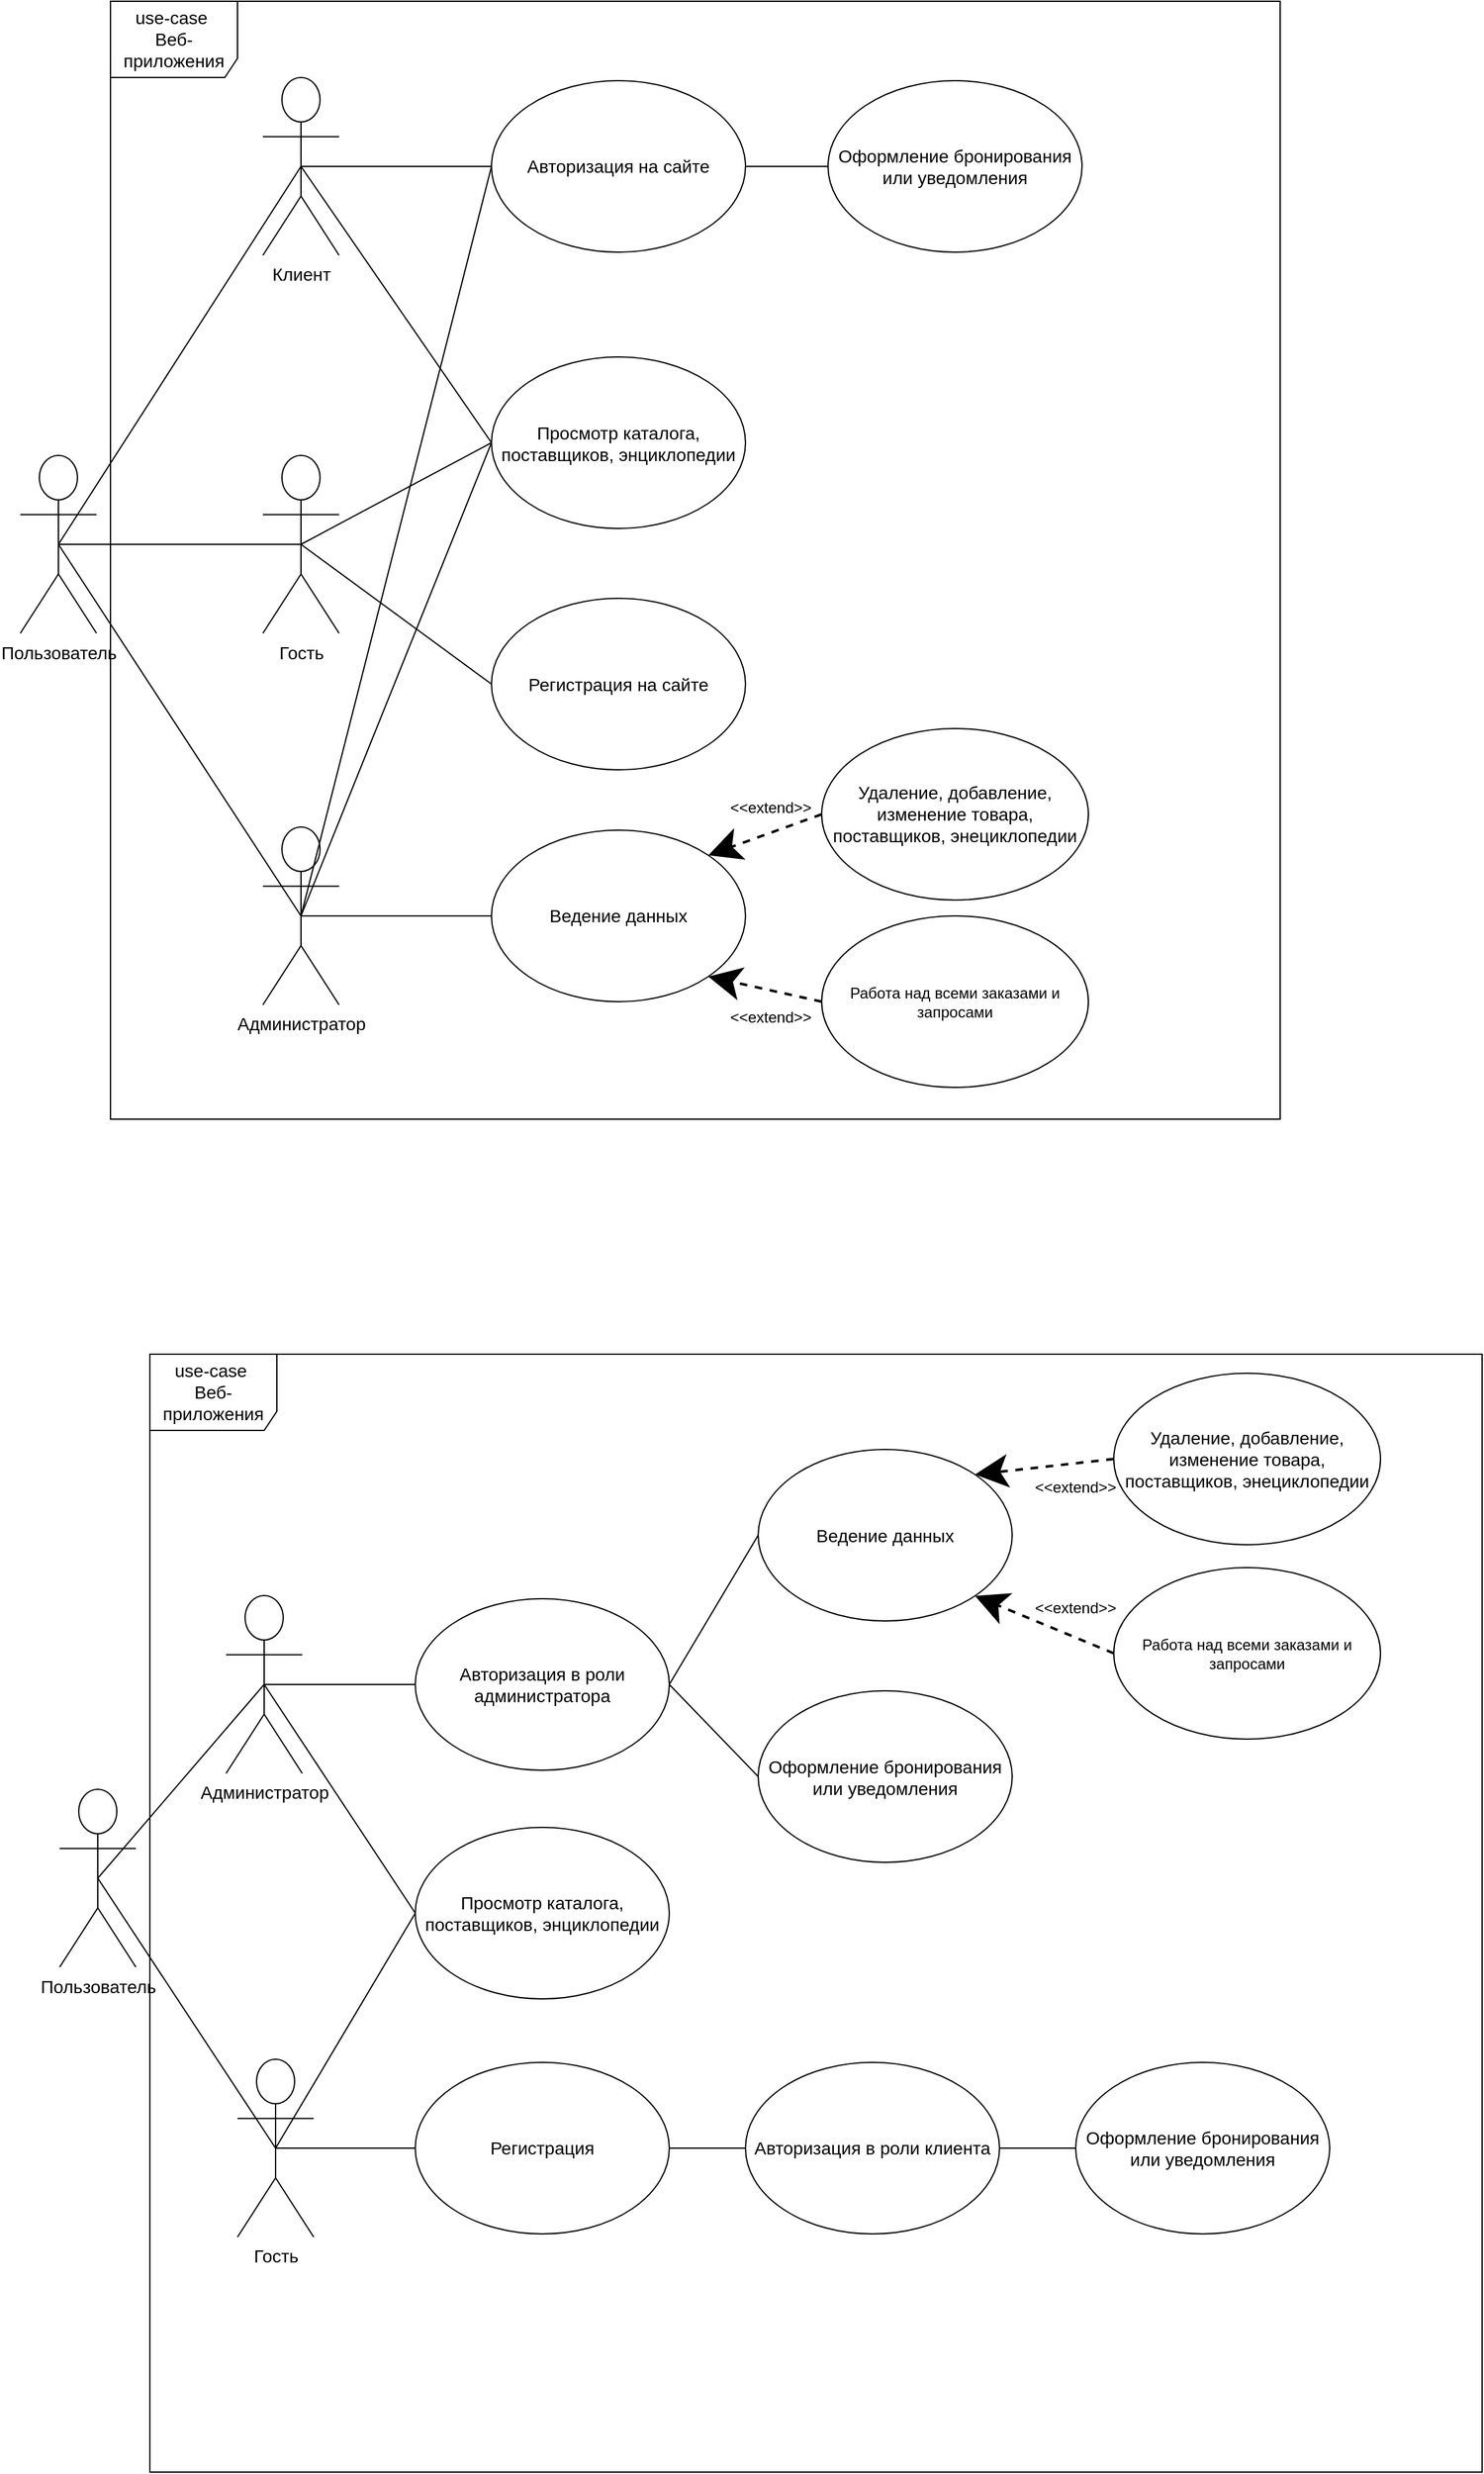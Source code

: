 <mxfile version="15.7.3" type="github">
  <diagram id="Wd_oJn38wZUzVgSo89xS" name="Page-1">
    <mxGraphModel dx="2031" dy="1089" grid="1" gridSize="10" guides="1" tooltips="1" connect="1" arrows="1" fold="1" page="1" pageScale="1" pageWidth="2339" pageHeight="3300" math="0" shadow="0">
      <root>
        <mxCell id="0" />
        <mxCell id="1" parent="0" />
        <mxCell id="pzFhs3liKInP-grsurP8-2" value="&lt;font style=&quot;font-size: 14px&quot;&gt;use-case&amp;nbsp;&lt;br&gt;Веб-приложения&lt;br&gt;&lt;/font&gt;" style="shape=umlFrame;whiteSpace=wrap;html=1;width=100;height=60;perimeterSpacing=0;shadow=0;" parent="1" vertex="1">
          <mxGeometry x="400" y="350" width="921" height="880" as="geometry" />
        </mxCell>
        <mxCell id="pzFhs3liKInP-grsurP8-4" value="&lt;font style=&quot;font-size: 14px&quot;&gt;Пользователь&lt;/font&gt;" style="shape=umlActor;verticalLabelPosition=bottom;verticalAlign=top;html=1;" parent="1" vertex="1">
          <mxGeometry x="329" y="707.5" width="60" height="140" as="geometry" />
        </mxCell>
        <mxCell id="pzFhs3liKInP-grsurP8-14" value="" style="endArrow=none;html=1;entryX=0.5;entryY=0.5;entryDx=0;entryDy=0;exitX=0.5;exitY=0.5;exitDx=0;exitDy=0;exitPerimeter=0;entryPerimeter=0;" parent="1" source="pzFhs3liKInP-grsurP8-4" target="_zqxxpLCkDMLm2a-AfCi-2" edge="1">
          <mxGeometry width="50" height="50" relative="1" as="geometry">
            <mxPoint x="969" y="730" as="sourcePoint" />
            <mxPoint x="489" y="777.5" as="targetPoint" />
          </mxGeometry>
        </mxCell>
        <mxCell id="_zqxxpLCkDMLm2a-AfCi-1" value="" style="endArrow=none;html=1;entryX=0.5;entryY=0.5;entryDx=0;entryDy=0;exitX=0.5;exitY=0.5;exitDx=0;exitDy=0;exitPerimeter=0;entryPerimeter=0;" parent="1" source="pzFhs3liKInP-grsurP8-4" target="_zqxxpLCkDMLm2a-AfCi-3" edge="1">
          <mxGeometry width="50" height="50" relative="1" as="geometry">
            <mxPoint x="369" y="800" as="sourcePoint" />
            <mxPoint x="499" y="800" as="targetPoint" />
          </mxGeometry>
        </mxCell>
        <mxCell id="_zqxxpLCkDMLm2a-AfCi-2" value="&lt;font style=&quot;font-size: 14px&quot;&gt;Гость&lt;/font&gt;" style="shape=umlActor;verticalLabelPosition=bottom;verticalAlign=top;html=1;" parent="1" vertex="1">
          <mxGeometry x="520" y="707.5" width="60" height="140" as="geometry" />
        </mxCell>
        <mxCell id="_zqxxpLCkDMLm2a-AfCi-3" value="&lt;font style=&quot;font-size: 14px&quot;&gt;Клиент&lt;/font&gt;" style="shape=umlActor;verticalLabelPosition=bottom;verticalAlign=top;html=1;" parent="1" vertex="1">
          <mxGeometry x="520" y="410" width="60" height="140" as="geometry" />
        </mxCell>
        <mxCell id="_zqxxpLCkDMLm2a-AfCi-4" value="" style="endArrow=none;html=1;exitX=0.5;exitY=0.5;exitDx=0;exitDy=0;exitPerimeter=0;entryX=0;entryY=0.5;entryDx=0;entryDy=0;" parent="1" source="_zqxxpLCkDMLm2a-AfCi-2" target="_zqxxpLCkDMLm2a-AfCi-5" edge="1">
          <mxGeometry width="50" height="50" relative="1" as="geometry">
            <mxPoint x="369" y="787.5" as="sourcePoint" />
            <mxPoint x="560" y="480" as="targetPoint" />
          </mxGeometry>
        </mxCell>
        <mxCell id="_zqxxpLCkDMLm2a-AfCi-5" value="&lt;font style=&quot;font-size: 14px&quot;&gt;Регистрация на сайте&lt;/font&gt;" style="ellipse;whiteSpace=wrap;html=1;" parent="1" vertex="1">
          <mxGeometry x="700" y="820" width="200" height="135" as="geometry" />
        </mxCell>
        <mxCell id="_zqxxpLCkDMLm2a-AfCi-6" value="&lt;font style=&quot;font-size: 14px&quot;&gt;Просмотр каталога, поставщиков, энциклопедии&lt;/font&gt;" style="ellipse;whiteSpace=wrap;html=1;" parent="1" vertex="1">
          <mxGeometry x="700" y="630" width="200" height="135" as="geometry" />
        </mxCell>
        <mxCell id="_zqxxpLCkDMLm2a-AfCi-7" value="" style="endArrow=none;html=1;exitX=0.5;exitY=0.5;exitDx=0;exitDy=0;exitPerimeter=0;entryX=0;entryY=0.5;entryDx=0;entryDy=0;" parent="1" source="_zqxxpLCkDMLm2a-AfCi-2" target="_zqxxpLCkDMLm2a-AfCi-6" edge="1">
          <mxGeometry width="50" height="50" relative="1" as="geometry">
            <mxPoint x="560" y="480" as="sourcePoint" />
            <mxPoint x="630.0" y="427.5" as="targetPoint" />
          </mxGeometry>
        </mxCell>
        <mxCell id="_zqxxpLCkDMLm2a-AfCi-9" value="&lt;font style=&quot;font-size: 14px&quot;&gt;Авторизация на сайте&lt;/font&gt;" style="ellipse;whiteSpace=wrap;html=1;" parent="1" vertex="1">
          <mxGeometry x="700" y="412.5" width="200" height="135" as="geometry" />
        </mxCell>
        <mxCell id="_zqxxpLCkDMLm2a-AfCi-10" value="" style="endArrow=none;html=1;exitX=0.5;exitY=0.5;exitDx=0;exitDy=0;exitPerimeter=0;entryX=0;entryY=0.5;entryDx=0;entryDy=0;" parent="1" source="_zqxxpLCkDMLm2a-AfCi-3" target="_zqxxpLCkDMLm2a-AfCi-9" edge="1">
          <mxGeometry width="50" height="50" relative="1" as="geometry">
            <mxPoint x="560" y="480" as="sourcePoint" />
            <mxPoint x="689.0" y="587.5" as="targetPoint" />
          </mxGeometry>
        </mxCell>
        <mxCell id="_zqxxpLCkDMLm2a-AfCi-11" value="" style="endArrow=none;html=1;exitX=0.5;exitY=0.5;exitDx=0;exitDy=0;exitPerimeter=0;entryX=0;entryY=0.5;entryDx=0;entryDy=0;" parent="1" source="_zqxxpLCkDMLm2a-AfCi-3" target="_zqxxpLCkDMLm2a-AfCi-6" edge="1">
          <mxGeometry width="50" height="50" relative="1" as="geometry">
            <mxPoint x="560" y="1030" as="sourcePoint" />
            <mxPoint x="660.0" y="1097.5" as="targetPoint" />
          </mxGeometry>
        </mxCell>
        <mxCell id="_zqxxpLCkDMLm2a-AfCi-12" value="&lt;span style=&quot;font-size: 14px&quot;&gt;Оформление бронирования или уведомления&lt;/span&gt;" style="ellipse;whiteSpace=wrap;html=1;" parent="1" vertex="1">
          <mxGeometry x="965" y="412.5" width="200" height="135" as="geometry" />
        </mxCell>
        <mxCell id="_zqxxpLCkDMLm2a-AfCi-14" value="&lt;font style=&quot;font-size: 14px&quot;&gt;Администратор&lt;/font&gt;" style="shape=umlActor;verticalLabelPosition=bottom;verticalAlign=top;html=1;" parent="1" vertex="1">
          <mxGeometry x="520" y="1000" width="60" height="140" as="geometry" />
        </mxCell>
        <mxCell id="_zqxxpLCkDMLm2a-AfCi-15" value="" style="endArrow=none;html=1;entryX=0.5;entryY=0.5;entryDx=0;entryDy=0;exitX=0.5;exitY=0.5;exitDx=0;exitDy=0;exitPerimeter=0;entryPerimeter=0;" parent="1" source="pzFhs3liKInP-grsurP8-4" target="_zqxxpLCkDMLm2a-AfCi-14" edge="1">
          <mxGeometry width="50" height="50" relative="1" as="geometry">
            <mxPoint x="369" y="787.5" as="sourcePoint" />
            <mxPoint x="560" y="787.5" as="targetPoint" />
          </mxGeometry>
        </mxCell>
        <mxCell id="_zqxxpLCkDMLm2a-AfCi-16" value="&lt;span style=&quot;font-size: 14px&quot;&gt;Ведение данных&lt;/span&gt;" style="ellipse;whiteSpace=wrap;html=1;" parent="1" vertex="1">
          <mxGeometry x="700" y="1002.5" width="200" height="135" as="geometry" />
        </mxCell>
        <mxCell id="_zqxxpLCkDMLm2a-AfCi-17" value="&lt;span style=&quot;font-size: 14px&quot;&gt;Удаление, добавление, изменение товара, поставщиков, энециклопедии&lt;/span&gt;" style="ellipse;whiteSpace=wrap;html=1;" parent="1" vertex="1">
          <mxGeometry x="960" y="922.5" width="210" height="135" as="geometry" />
        </mxCell>
        <mxCell id="_zqxxpLCkDMLm2a-AfCi-18" value="Работа над всеми заказами и запросами" style="ellipse;whiteSpace=wrap;html=1;" parent="1" vertex="1">
          <mxGeometry x="960" y="1070" width="210" height="135" as="geometry" />
        </mxCell>
        <mxCell id="_zqxxpLCkDMLm2a-AfCi-19" value="" style="endArrow=none;html=1;exitX=0.5;exitY=0.5;exitDx=0;exitDy=0;exitPerimeter=0;entryX=0;entryY=0.5;entryDx=0;entryDy=0;" parent="1" source="_zqxxpLCkDMLm2a-AfCi-14" target="_zqxxpLCkDMLm2a-AfCi-16" edge="1">
          <mxGeometry width="50" height="50" relative="1" as="geometry">
            <mxPoint x="620" y="1020" as="sourcePoint" />
            <mxPoint x="749.0" y="1127.5" as="targetPoint" />
          </mxGeometry>
        </mxCell>
        <mxCell id="_zqxxpLCkDMLm2a-AfCi-20" value="" style="endArrow=none;html=1;exitX=0.5;exitY=0.5;exitDx=0;exitDy=0;exitPerimeter=0;entryX=0;entryY=0.5;entryDx=0;entryDy=0;" parent="1" source="_zqxxpLCkDMLm2a-AfCi-14" target="_zqxxpLCkDMLm2a-AfCi-6" edge="1">
          <mxGeometry width="50" height="50" relative="1" as="geometry">
            <mxPoint x="620" y="1100" as="sourcePoint" />
            <mxPoint x="749.0" y="1207.5" as="targetPoint" />
          </mxGeometry>
        </mxCell>
        <mxCell id="_zqxxpLCkDMLm2a-AfCi-21" style="edgeStyle=none;rounded=0;jumpStyle=none;jumpSize=21;orthogonalLoop=1;jettySize=auto;html=1;exitX=0;exitY=0.5;exitDx=0;exitDy=0;entryX=1;entryY=0;entryDx=0;entryDy=0;dashed=1;startSize=19;endSize=20;strokeWidth=2;" parent="1" source="_zqxxpLCkDMLm2a-AfCi-17" target="_zqxxpLCkDMLm2a-AfCi-16" edge="1">
          <mxGeometry relative="1" as="geometry">
            <mxPoint x="950" y="1092.4" as="sourcePoint" />
            <mxPoint x="1029.102" y="1010.003" as="targetPoint" />
          </mxGeometry>
        </mxCell>
        <mxCell id="_zqxxpLCkDMLm2a-AfCi-22" value="&amp;lt;&amp;lt;extend&amp;gt;&amp;gt;" style="text;html=1;strokeColor=none;fillColor=none;align=center;verticalAlign=middle;whiteSpace=wrap;rounded=0;shadow=0;" parent="1" vertex="1">
          <mxGeometry x="900" y="975" width="40" height="20" as="geometry" />
        </mxCell>
        <mxCell id="_zqxxpLCkDMLm2a-AfCi-23" style="edgeStyle=none;rounded=0;jumpStyle=none;jumpSize=21;orthogonalLoop=1;jettySize=auto;html=1;exitX=0;exitY=0.5;exitDx=0;exitDy=0;entryX=1;entryY=1;entryDx=0;entryDy=0;dashed=1;startSize=19;endSize=20;strokeWidth=2;" parent="1" source="_zqxxpLCkDMLm2a-AfCi-18" target="_zqxxpLCkDMLm2a-AfCi-16" edge="1">
          <mxGeometry relative="1" as="geometry">
            <mxPoint x="960.0" y="997.5" as="sourcePoint" />
            <mxPoint x="880.898" y="1052.397" as="targetPoint" />
          </mxGeometry>
        </mxCell>
        <mxCell id="_zqxxpLCkDMLm2a-AfCi-24" value="&amp;lt;&amp;lt;extend&amp;gt;&amp;gt;" style="text;html=1;strokeColor=none;fillColor=none;align=center;verticalAlign=middle;whiteSpace=wrap;rounded=0;shadow=0;" parent="1" vertex="1">
          <mxGeometry x="900" y="1140" width="40" height="20" as="geometry" />
        </mxCell>
        <mxCell id="22gS27oRzTfj-EgKatDl-1" value="" style="endArrow=none;html=1;exitX=1;exitY=0.5;exitDx=0;exitDy=0;entryX=0;entryY=0.5;entryDx=0;entryDy=0;" edge="1" parent="1" source="_zqxxpLCkDMLm2a-AfCi-9" target="_zqxxpLCkDMLm2a-AfCi-12">
          <mxGeometry width="50" height="50" relative="1" as="geometry">
            <mxPoint x="560" y="490" as="sourcePoint" />
            <mxPoint x="710" y="437.5" as="targetPoint" />
          </mxGeometry>
        </mxCell>
        <mxCell id="22gS27oRzTfj-EgKatDl-2" value="" style="endArrow=none;html=1;exitX=0.5;exitY=0.5;exitDx=0;exitDy=0;exitPerimeter=0;entryX=0;entryY=0.5;entryDx=0;entryDy=0;" edge="1" parent="1" source="_zqxxpLCkDMLm2a-AfCi-14" target="_zqxxpLCkDMLm2a-AfCi-9">
          <mxGeometry width="50" height="50" relative="1" as="geometry">
            <mxPoint x="560" y="1080" as="sourcePoint" />
            <mxPoint x="710.0" y="757.5" as="targetPoint" />
          </mxGeometry>
        </mxCell>
        <mxCell id="22gS27oRzTfj-EgKatDl-3" value="&lt;font style=&quot;font-size: 14px&quot;&gt;use-case&amp;nbsp;&lt;br&gt;Веб-приложения&lt;br&gt;&lt;/font&gt;" style="shape=umlFrame;whiteSpace=wrap;html=1;width=100;height=60;perimeterSpacing=0;shadow=0;" vertex="1" parent="1">
          <mxGeometry x="431" y="1415" width="1049" height="880" as="geometry" />
        </mxCell>
        <mxCell id="22gS27oRzTfj-EgKatDl-4" value="&lt;font style=&quot;font-size: 14px&quot;&gt;Пользователь&lt;/font&gt;" style="shape=umlActor;verticalLabelPosition=bottom;verticalAlign=top;html=1;" vertex="1" parent="1">
          <mxGeometry x="360" y="1757.5" width="60" height="140" as="geometry" />
        </mxCell>
        <mxCell id="22gS27oRzTfj-EgKatDl-5" value="" style="endArrow=none;html=1;entryX=0.5;entryY=0.5;entryDx=0;entryDy=0;exitX=0.5;exitY=0.5;exitDx=0;exitDy=0;exitPerimeter=0;entryPerimeter=0;" edge="1" parent="1" source="22gS27oRzTfj-EgKatDl-4" target="22gS27oRzTfj-EgKatDl-7">
          <mxGeometry width="50" height="50" relative="1" as="geometry">
            <mxPoint x="1000" y="1780" as="sourcePoint" />
            <mxPoint x="520" y="1827.5" as="targetPoint" />
          </mxGeometry>
        </mxCell>
        <mxCell id="22gS27oRzTfj-EgKatDl-7" value="&lt;font style=&quot;font-size: 14px&quot;&gt;Гость&lt;/font&gt;" style="shape=umlActor;verticalLabelPosition=bottom;verticalAlign=top;html=1;" vertex="1" parent="1">
          <mxGeometry x="500" y="1970" width="60" height="140" as="geometry" />
        </mxCell>
        <mxCell id="22gS27oRzTfj-EgKatDl-9" value="" style="endArrow=none;html=1;exitX=0.5;exitY=0.5;exitDx=0;exitDy=0;exitPerimeter=0;entryX=0;entryY=0.5;entryDx=0;entryDy=0;" edge="1" parent="1" source="22gS27oRzTfj-EgKatDl-7" target="22gS27oRzTfj-EgKatDl-10">
          <mxGeometry width="50" height="50" relative="1" as="geometry">
            <mxPoint x="400" y="1837.5" as="sourcePoint" />
            <mxPoint x="591" y="1530" as="targetPoint" />
          </mxGeometry>
        </mxCell>
        <mxCell id="22gS27oRzTfj-EgKatDl-10" value="&lt;font style=&quot;font-size: 14px&quot;&gt;Регистрация&lt;/font&gt;" style="ellipse;whiteSpace=wrap;html=1;" vertex="1" parent="1">
          <mxGeometry x="640" y="1972.5" width="200" height="135" as="geometry" />
        </mxCell>
        <mxCell id="22gS27oRzTfj-EgKatDl-11" value="&lt;font style=&quot;font-size: 14px&quot;&gt;Просмотр каталога, поставщиков, энциклопедии&lt;/font&gt;" style="ellipse;whiteSpace=wrap;html=1;" vertex="1" parent="1">
          <mxGeometry x="640" y="1787.5" width="200" height="135" as="geometry" />
        </mxCell>
        <mxCell id="22gS27oRzTfj-EgKatDl-12" value="" style="endArrow=none;html=1;exitX=0.5;exitY=0.5;exitDx=0;exitDy=0;exitPerimeter=0;entryX=0;entryY=0.5;entryDx=0;entryDy=0;" edge="1" parent="1" source="22gS27oRzTfj-EgKatDl-7" target="22gS27oRzTfj-EgKatDl-11">
          <mxGeometry width="50" height="50" relative="1" as="geometry">
            <mxPoint x="591" y="1530" as="sourcePoint" />
            <mxPoint x="661.0" y="1477.5" as="targetPoint" />
          </mxGeometry>
        </mxCell>
        <mxCell id="22gS27oRzTfj-EgKatDl-13" value="&lt;font style=&quot;font-size: 14px&quot;&gt;Авторизация в роли клиента&lt;/font&gt;" style="ellipse;whiteSpace=wrap;html=1;" vertex="1" parent="1">
          <mxGeometry x="900" y="1972.5" width="200" height="135" as="geometry" />
        </mxCell>
        <mxCell id="22gS27oRzTfj-EgKatDl-16" value="&lt;span style=&quot;font-size: 14px&quot;&gt;Оформление бронирования или уведомления&lt;/span&gt;" style="ellipse;whiteSpace=wrap;html=1;" vertex="1" parent="1">
          <mxGeometry x="1160" y="1972.5" width="200" height="135" as="geometry" />
        </mxCell>
        <mxCell id="22gS27oRzTfj-EgKatDl-17" value="&lt;font style=&quot;font-size: 14px&quot;&gt;Администратор&lt;/font&gt;" style="shape=umlActor;verticalLabelPosition=bottom;verticalAlign=top;html=1;" vertex="1" parent="1">
          <mxGeometry x="491" y="1605" width="60" height="140" as="geometry" />
        </mxCell>
        <mxCell id="22gS27oRzTfj-EgKatDl-18" value="" style="endArrow=none;html=1;entryX=0.5;entryY=0.5;entryDx=0;entryDy=0;exitX=0.5;exitY=0.5;exitDx=0;exitDy=0;exitPerimeter=0;entryPerimeter=0;" edge="1" parent="1" source="22gS27oRzTfj-EgKatDl-4" target="22gS27oRzTfj-EgKatDl-17">
          <mxGeometry width="50" height="50" relative="1" as="geometry">
            <mxPoint x="400" y="1837.5" as="sourcePoint" />
            <mxPoint x="591" y="1837.5" as="targetPoint" />
          </mxGeometry>
        </mxCell>
        <mxCell id="22gS27oRzTfj-EgKatDl-19" value="&lt;span style=&quot;font-size: 14px&quot;&gt;Ведение данных&lt;/span&gt;" style="ellipse;whiteSpace=wrap;html=1;" vertex="1" parent="1">
          <mxGeometry x="910" y="1490" width="200" height="135" as="geometry" />
        </mxCell>
        <mxCell id="22gS27oRzTfj-EgKatDl-20" value="&lt;span style=&quot;font-size: 14px&quot;&gt;Удаление, добавление, изменение товара, поставщиков, энециклопедии&lt;/span&gt;" style="ellipse;whiteSpace=wrap;html=1;" vertex="1" parent="1">
          <mxGeometry x="1190" y="1430" width="210" height="135" as="geometry" />
        </mxCell>
        <mxCell id="22gS27oRzTfj-EgKatDl-21" value="Работа над всеми заказами и запросами" style="ellipse;whiteSpace=wrap;html=1;" vertex="1" parent="1">
          <mxGeometry x="1190" y="1583" width="210" height="135" as="geometry" />
        </mxCell>
        <mxCell id="22gS27oRzTfj-EgKatDl-23" value="" style="endArrow=none;html=1;exitX=0.5;exitY=0.5;exitDx=0;exitDy=0;exitPerimeter=0;entryX=0;entryY=0.5;entryDx=0;entryDy=0;" edge="1" parent="1" source="22gS27oRzTfj-EgKatDl-17" target="22gS27oRzTfj-EgKatDl-11">
          <mxGeometry width="50" height="50" relative="1" as="geometry">
            <mxPoint x="651" y="2150" as="sourcePoint" />
            <mxPoint x="780.0" y="2257.5" as="targetPoint" />
          </mxGeometry>
        </mxCell>
        <mxCell id="22gS27oRzTfj-EgKatDl-24" style="edgeStyle=none;rounded=0;jumpStyle=none;jumpSize=21;orthogonalLoop=1;jettySize=auto;html=1;exitX=0;exitY=0.5;exitDx=0;exitDy=0;entryX=1;entryY=0;entryDx=0;entryDy=0;dashed=1;startSize=19;endSize=20;strokeWidth=2;" edge="1" parent="1" source="22gS27oRzTfj-EgKatDl-20" target="22gS27oRzTfj-EgKatDl-19">
          <mxGeometry relative="1" as="geometry">
            <mxPoint x="981" y="2142.4" as="sourcePoint" />
            <mxPoint x="1060.102" y="2060.003" as="targetPoint" />
          </mxGeometry>
        </mxCell>
        <mxCell id="22gS27oRzTfj-EgKatDl-25" value="&amp;lt;&amp;lt;extend&amp;gt;&amp;gt;" style="text;html=1;strokeColor=none;fillColor=none;align=center;verticalAlign=middle;whiteSpace=wrap;rounded=0;shadow=0;" vertex="1" parent="1">
          <mxGeometry x="1140" y="1510" width="40" height="20" as="geometry" />
        </mxCell>
        <mxCell id="22gS27oRzTfj-EgKatDl-26" style="edgeStyle=none;rounded=0;jumpStyle=none;jumpSize=21;orthogonalLoop=1;jettySize=auto;html=1;exitX=0;exitY=0.5;exitDx=0;exitDy=0;entryX=1;entryY=1;entryDx=0;entryDy=0;dashed=1;startSize=19;endSize=20;strokeWidth=2;" edge="1" parent="1" source="22gS27oRzTfj-EgKatDl-21" target="22gS27oRzTfj-EgKatDl-19">
          <mxGeometry relative="1" as="geometry">
            <mxPoint x="991.0" y="2047.5" as="sourcePoint" />
            <mxPoint x="911.898" y="2102.397" as="targetPoint" />
          </mxGeometry>
        </mxCell>
        <mxCell id="22gS27oRzTfj-EgKatDl-27" value="&amp;lt;&amp;lt;extend&amp;gt;&amp;gt;" style="text;html=1;strokeColor=none;fillColor=none;align=center;verticalAlign=middle;whiteSpace=wrap;rounded=0;shadow=0;" vertex="1" parent="1">
          <mxGeometry x="1140" y="1605" width="40" height="20" as="geometry" />
        </mxCell>
        <mxCell id="22gS27oRzTfj-EgKatDl-28" value="" style="endArrow=none;html=1;exitX=1;exitY=0.5;exitDx=0;exitDy=0;entryX=0;entryY=0.5;entryDx=0;entryDy=0;" edge="1" parent="1" source="22gS27oRzTfj-EgKatDl-13" target="22gS27oRzTfj-EgKatDl-16">
          <mxGeometry width="50" height="50" relative="1" as="geometry">
            <mxPoint x="591" y="1540" as="sourcePoint" />
            <mxPoint x="741" y="1487.5" as="targetPoint" />
          </mxGeometry>
        </mxCell>
        <mxCell id="22gS27oRzTfj-EgKatDl-31" value="" style="endArrow=none;html=1;exitX=1;exitY=0.5;exitDx=0;exitDy=0;entryX=0;entryY=0.5;entryDx=0;entryDy=0;" edge="1" parent="1" source="22gS27oRzTfj-EgKatDl-10" target="22gS27oRzTfj-EgKatDl-13">
          <mxGeometry width="50" height="50" relative="1" as="geometry">
            <mxPoint x="1240.0" y="1907.5" as="sourcePoint" />
            <mxPoint x="1200.0" y="1660.5" as="targetPoint" />
          </mxGeometry>
        </mxCell>
        <mxCell id="22gS27oRzTfj-EgKatDl-33" value="&lt;font style=&quot;font-size: 14px&quot;&gt;Авторизация в роли администратора&lt;/font&gt;" style="ellipse;whiteSpace=wrap;html=1;" vertex="1" parent="1">
          <mxGeometry x="640" y="1607.5" width="200" height="135" as="geometry" />
        </mxCell>
        <mxCell id="22gS27oRzTfj-EgKatDl-34" value="" style="endArrow=none;html=1;exitX=0.5;exitY=0.5;exitDx=0;exitDy=0;exitPerimeter=0;entryX=0;entryY=0.5;entryDx=0;entryDy=0;" edge="1" parent="1" source="22gS27oRzTfj-EgKatDl-17" target="22gS27oRzTfj-EgKatDl-33">
          <mxGeometry width="50" height="50" relative="1" as="geometry">
            <mxPoint x="531" y="1660" as="sourcePoint" />
            <mxPoint x="630.0" y="1827.5" as="targetPoint" />
          </mxGeometry>
        </mxCell>
        <mxCell id="22gS27oRzTfj-EgKatDl-35" value="" style="endArrow=none;html=1;exitX=1;exitY=0.5;exitDx=0;exitDy=0;entryX=0;entryY=0.5;entryDx=0;entryDy=0;" edge="1" parent="1" source="22gS27oRzTfj-EgKatDl-33" target="22gS27oRzTfj-EgKatDl-19">
          <mxGeometry width="50" height="50" relative="1" as="geometry">
            <mxPoint x="541" y="1670" as="sourcePoint" />
            <mxPoint x="640.0" y="1837.5" as="targetPoint" />
          </mxGeometry>
        </mxCell>
        <mxCell id="22gS27oRzTfj-EgKatDl-36" value="&lt;span style=&quot;font-size: 14px&quot;&gt;Оформление бронирования или уведомления&lt;/span&gt;" style="ellipse;whiteSpace=wrap;html=1;" vertex="1" parent="1">
          <mxGeometry x="910" y="1680" width="200" height="135" as="geometry" />
        </mxCell>
        <mxCell id="22gS27oRzTfj-EgKatDl-37" value="" style="endArrow=none;html=1;exitX=1;exitY=0.5;exitDx=0;exitDy=0;entryX=0;entryY=0.5;entryDx=0;entryDy=0;" edge="1" parent="1" source="22gS27oRzTfj-EgKatDl-33" target="22gS27oRzTfj-EgKatDl-36">
          <mxGeometry width="50" height="50" relative="1" as="geometry">
            <mxPoint x="830.0" y="1547.5" as="sourcePoint" />
            <mxPoint x="890.0" y="1547.5" as="targetPoint" />
          </mxGeometry>
        </mxCell>
      </root>
    </mxGraphModel>
  </diagram>
</mxfile>
